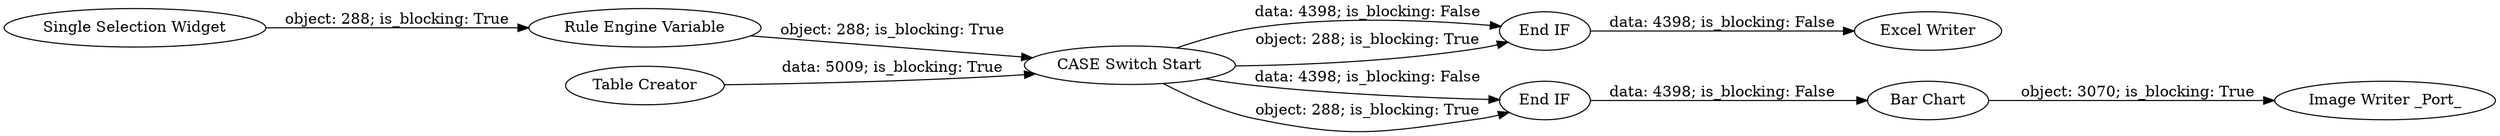digraph {
	"2919216996471522066_12" [label="Single Selection Widget"]
	"2919216996471522066_16" [label="Bar Chart"]
	"2919216996471522066_9" [label="Excel Writer"]
	"2919216996471522066_13" [label="Image Writer _Port_"]
	"2919216996471522066_14" [label="End IF"]
	"2919216996471522066_4" [label="Rule Engine Variable"]
	"2919216996471522066_5" [label="Table Creator"]
	"2919216996471522066_15" [label="End IF"]
	"2919216996471522066_1" [label="CASE Switch Start"]
	"2919216996471522066_12" -> "2919216996471522066_4" [label="object: 288; is_blocking: True"]
	"2919216996471522066_1" -> "2919216996471522066_14" [label="data: 4398; is_blocking: False"]
	"2919216996471522066_1" -> "2919216996471522066_14" [label="object: 288; is_blocking: True"]
	"2919216996471522066_4" -> "2919216996471522066_1" [label="object: 288; is_blocking: True"]
	"2919216996471522066_15" -> "2919216996471522066_16" [label="data: 4398; is_blocking: False"]
	"2919216996471522066_16" -> "2919216996471522066_13" [label="object: 3070; is_blocking: True"]
	"2919216996471522066_14" -> "2919216996471522066_9" [label="data: 4398; is_blocking: False"]
	"2919216996471522066_1" -> "2919216996471522066_15" [label="data: 4398; is_blocking: False"]
	"2919216996471522066_5" -> "2919216996471522066_1" [label="data: 5009; is_blocking: True"]
	"2919216996471522066_1" -> "2919216996471522066_15" [label="object: 288; is_blocking: True"]
	rankdir=LR
}
